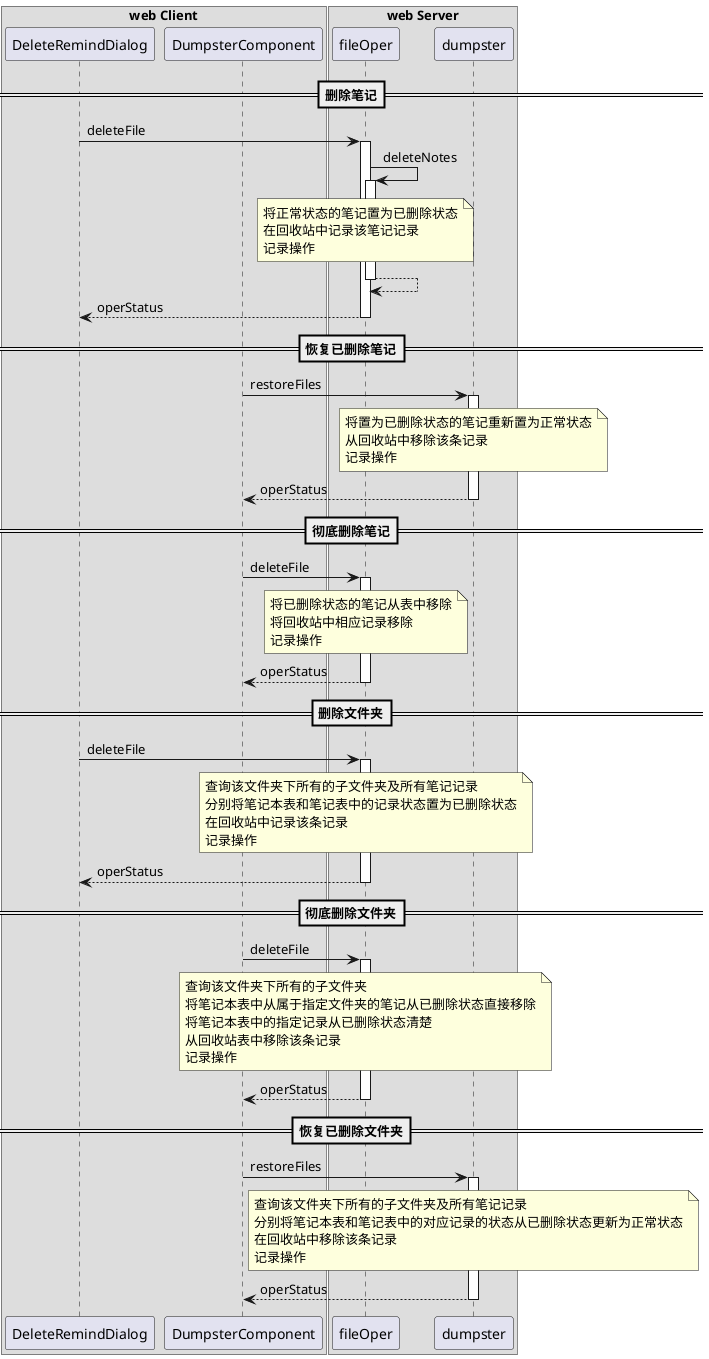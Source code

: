 @startuml
autoactivate on

box "web Client"
participant DeleteRemindDialog
participant DumpsterComponent
end box

box "web Server"
participant fileOper
participant dumpster
end box

==删除笔记==
DeleteRemindDialog->fileOper:deleteFile
    fileOper->fileOper:deleteNotes
        note over fileOper
            将正常状态的笔记置为已删除状态
            在回收站中记录该笔记记录
            记录操作
        end note
    return
return operStatus

==恢复已删除笔记==
DumpsterComponent->dumpster:restoreFiles
    note over dumpster
        将置为已删除状态的笔记重新置为正常状态
        从回收站中移除该条记录
        记录操作
    end note
return operStatus

==彻底删除笔记==
DumpsterComponent->fileOper:deleteFile
    note over fileOper
        将已删除状态的笔记从表中移除
        将回收站中相应记录移除
        记录操作
    end note
return operStatus

==删除文件夹==

DeleteRemindDialog->fileOper:deleteFile
    note over fileOper
        查询该文件夹下所有的子文件夹及所有笔记记录
        分别将笔记本表和笔记表中的记录状态置为已删除状态
        在回收站中记录该条记录
        记录操作
    end note
return operStatus

==彻底删除文件夹==

DumpsterComponent->fileOper:deleteFile
    note over fileOper
        查询该文件夹下所有的子文件夹
        将笔记本表中从属于指定文件夹的笔记从已删除状态直接移除
        将笔记本表中的指定记录从已删除状态清楚
        从回收站表中移除该条记录
        记录操作
    end note
return operStatus

==恢复已删除文件夹==

DumpsterComponent->dumpster:restoreFiles
    note over dumpster
        查询该文件夹下所有的子文件夹及所有笔记记录
        分别将笔记本表和笔记表中的对应记录的状态从已删除状态更新为正常状态
        在回收站中移除该条记录
        记录操作
    end note
return operStatus
@enduml